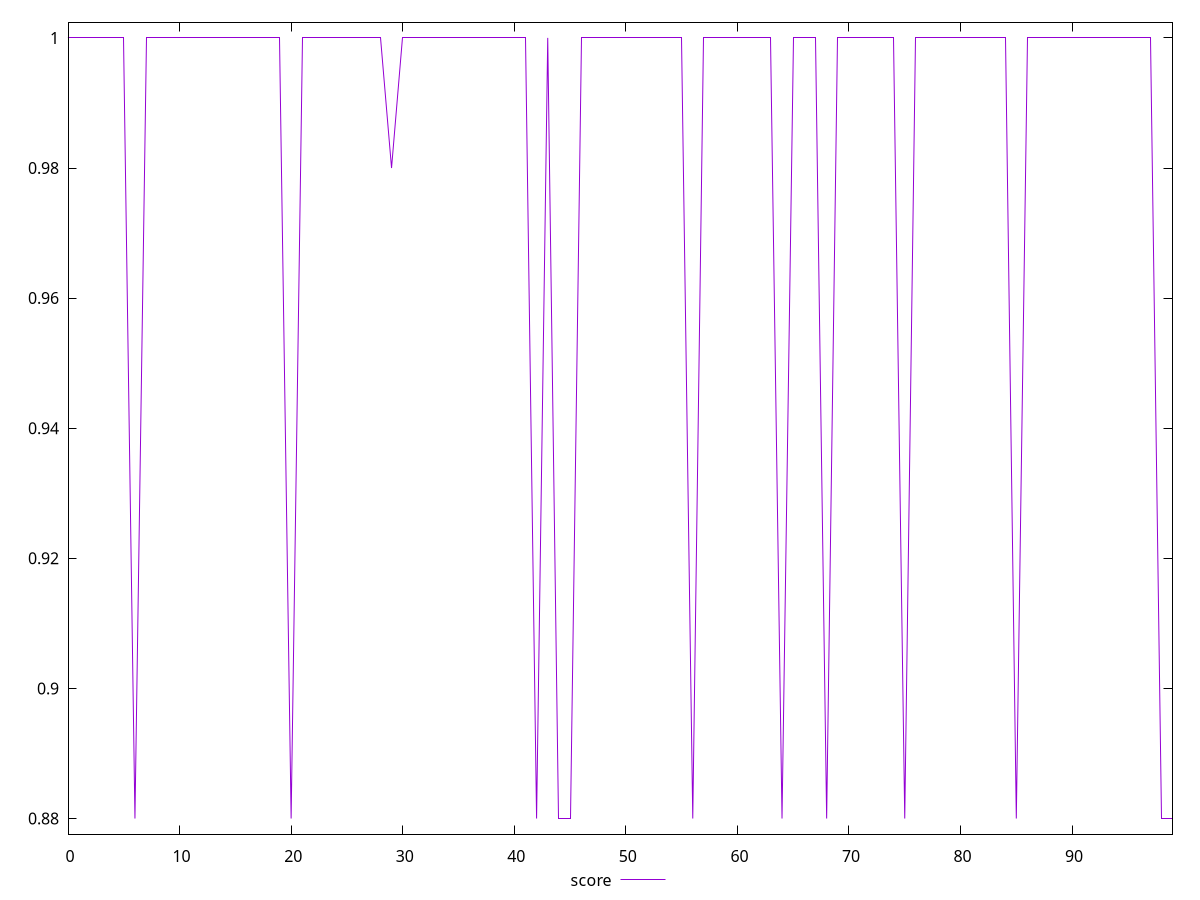 reset

$score <<EOF
0 1
1 1
2 1
3 1
4 1
5 1
6 0.88
7 1
8 1
9 1
10 1
11 1
12 1
13 1
14 1
15 1
16 1
17 1
18 1
19 1
20 0.88
21 1
22 1
23 1
24 1
25 1
26 1
27 1
28 1
29 0.98
30 1
31 1
32 1
33 1
34 1
35 1
36 1
37 1
38 1
39 1
40 1
41 1
42 0.88
43 1
44 0.88
45 0.88
46 1
47 1
48 1
49 1
50 1
51 1
52 1
53 1
54 1
55 1
56 0.88
57 1
58 1
59 1
60 1
61 1
62 1
63 1
64 0.88
65 1
66 1
67 1
68 0.88
69 1
70 1
71 1
72 1
73 1
74 1
75 0.88
76 1
77 1
78 1
79 1
80 1
81 1
82 1
83 1
84 1
85 0.88
86 1
87 1
88 1
89 1
90 1
91 1
92 1
93 1
94 1
95 1
96 1
97 1
98 0.88
99 0.88
EOF

set key outside below
set xrange [0:99]
set yrange [0.8776:1.0024]
set trange [0.8776:1.0024]
set terminal svg size 640, 500 enhanced background rgb 'white'
set output "report_00026_2021-02-22T21:38:55.199Z/unminified-css/samples/pages+cached/score/values.svg"

plot $score title "score" with line

reset
